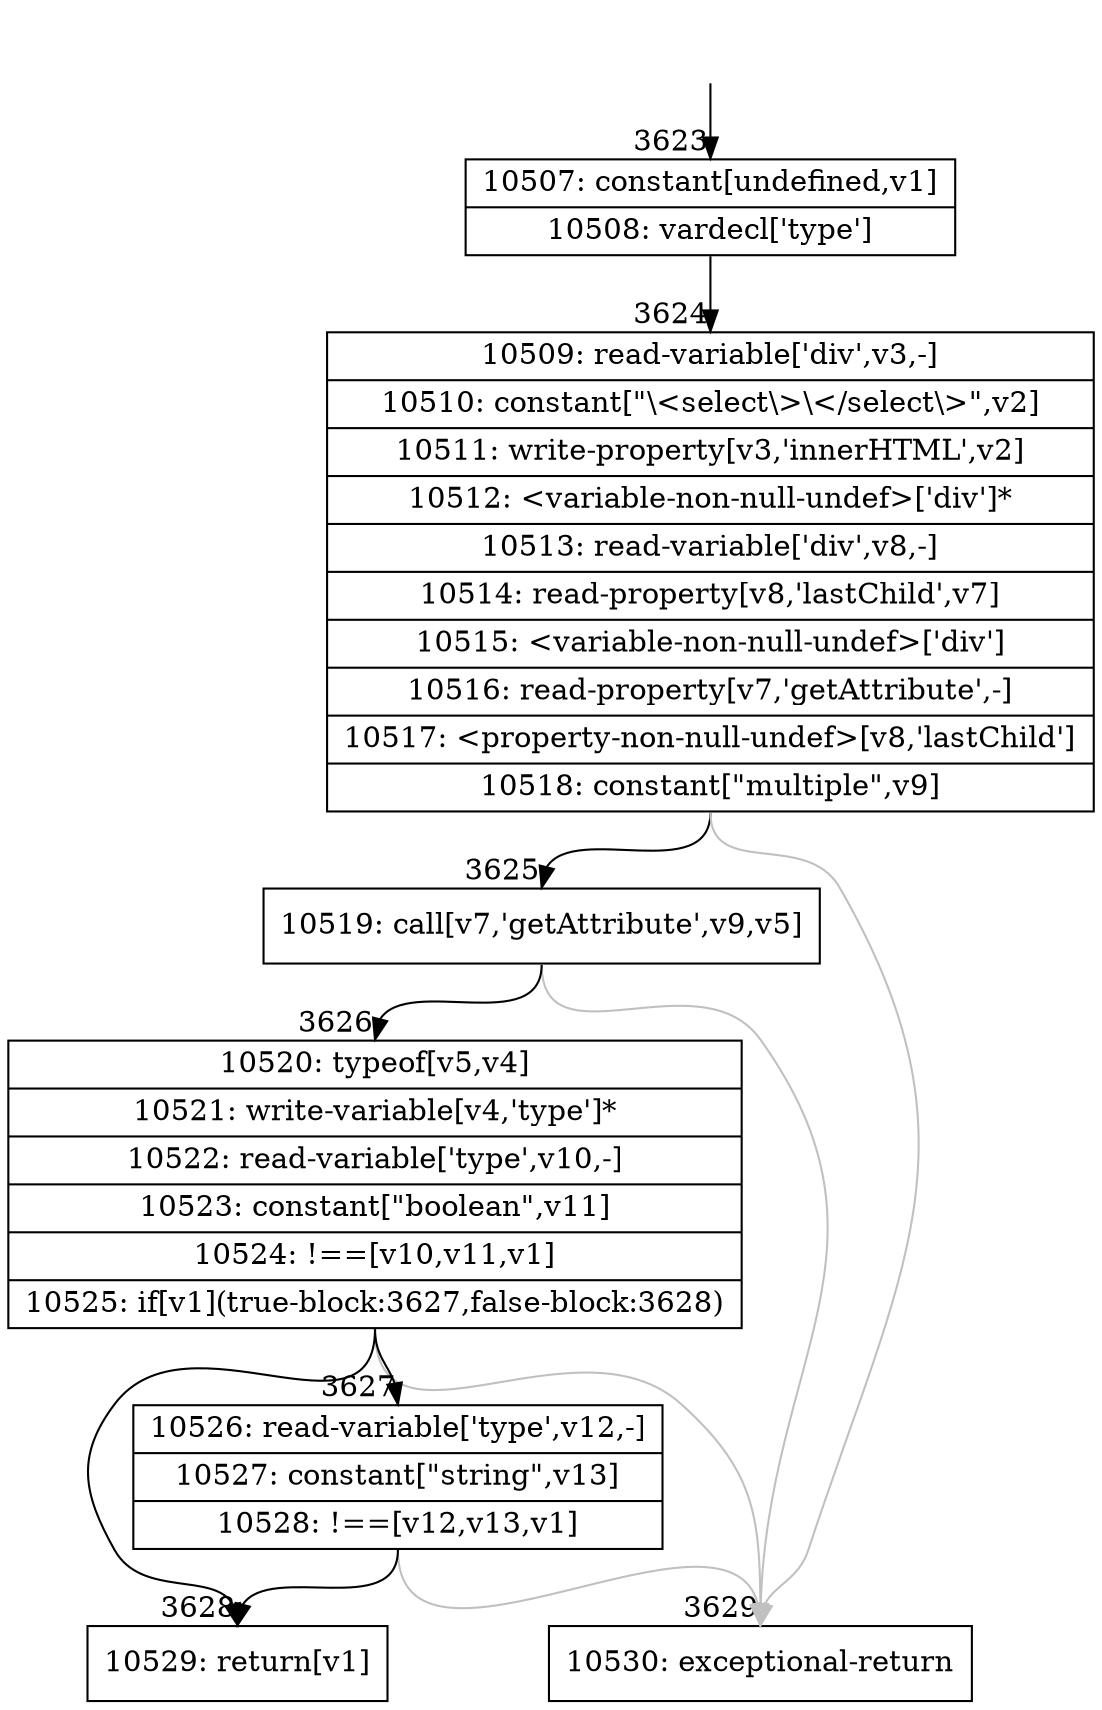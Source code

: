 digraph {
rankdir="TD"
BB_entry235[shape=none,label=""];
BB_entry235 -> BB3623 [tailport=s, headport=n, headlabel="    3623"]
BB3623 [shape=record label="{10507: constant[undefined,v1]|10508: vardecl['type']}" ] 
BB3623 -> BB3624 [tailport=s, headport=n, headlabel="      3624"]
BB3624 [shape=record label="{10509: read-variable['div',v3,-]|10510: constant[\"\\\<select\\\>\\\</select\\\>\",v2]|10511: write-property[v3,'innerHTML',v2]|10512: \<variable-non-null-undef\>['div']*|10513: read-variable['div',v8,-]|10514: read-property[v8,'lastChild',v7]|10515: \<variable-non-null-undef\>['div']|10516: read-property[v7,'getAttribute',-]|10517: \<property-non-null-undef\>[v8,'lastChild']|10518: constant[\"multiple\",v9]}" ] 
BB3624 -> BB3625 [tailport=s, headport=n, headlabel="      3625"]
BB3624 -> BB3629 [tailport=s, headport=n, color=gray, headlabel="      3629"]
BB3625 [shape=record label="{10519: call[v7,'getAttribute',v9,v5]}" ] 
BB3625 -> BB3626 [tailport=s, headport=n, headlabel="      3626"]
BB3625 -> BB3629 [tailport=s, headport=n, color=gray]
BB3626 [shape=record label="{10520: typeof[v5,v4]|10521: write-variable[v4,'type']*|10522: read-variable['type',v10,-]|10523: constant[\"boolean\",v11]|10524: !==[v10,v11,v1]|10525: if[v1](true-block:3627,false-block:3628)}" ] 
BB3626 -> BB3628 [tailport=s, headport=n, headlabel="      3628"]
BB3626 -> BB3627 [tailport=s, headport=n, headlabel="      3627"]
BB3626 -> BB3629 [tailport=s, headport=n, color=gray]
BB3627 [shape=record label="{10526: read-variable['type',v12,-]|10527: constant[\"string\",v13]|10528: !==[v12,v13,v1]}" ] 
BB3627 -> BB3628 [tailport=s, headport=n]
BB3627 -> BB3629 [tailport=s, headport=n, color=gray]
BB3628 [shape=record label="{10529: return[v1]}" ] 
BB3629 [shape=record label="{10530: exceptional-return}" ] 
}
